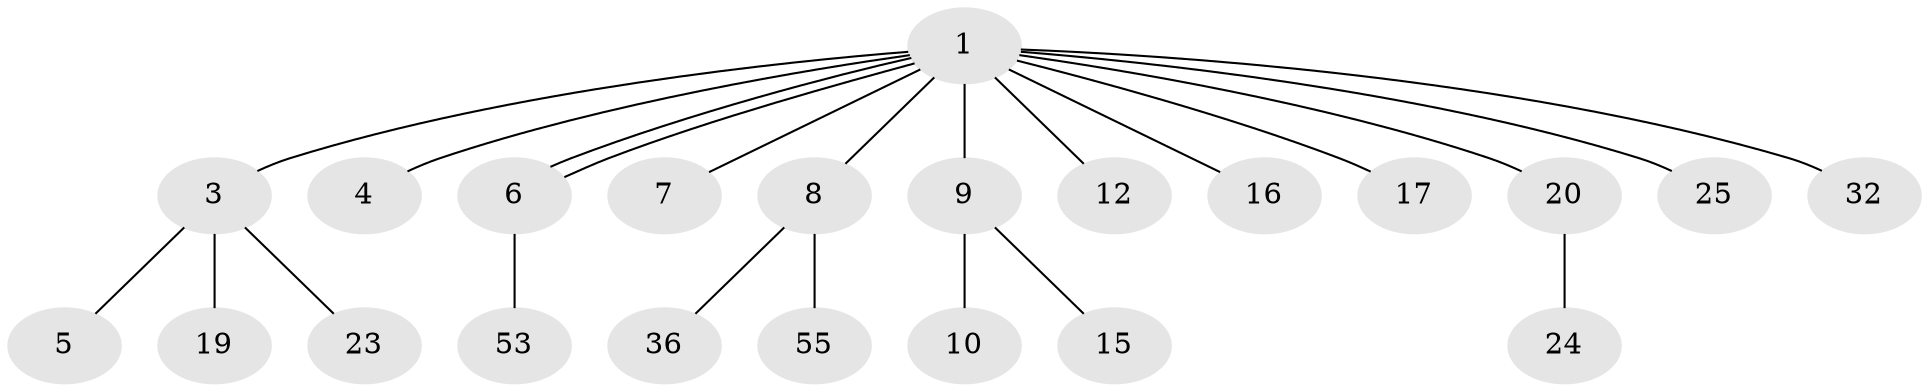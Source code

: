 // original degree distribution, {14: 0.017543859649122806, 1: 0.7017543859649122, 9: 0.017543859649122806, 12: 0.017543859649122806, 4: 0.05263157894736842, 6: 0.017543859649122806, 2: 0.15789473684210525, 3: 0.017543859649122806}
// Generated by graph-tools (version 1.1) at 2025/18/03/04/25 18:18:08]
// undirected, 22 vertices, 22 edges
graph export_dot {
graph [start="1"]
  node [color=gray90,style=filled];
  1 [super="+2"];
  3 [super="+27+46+38+57+30"];
  4;
  5;
  6 [super="+18+13+21+33+49+50+54+56+43+47"];
  7;
  8 [super="+34"];
  9 [super="+39+40+14"];
  10 [super="+11+42+44"];
  12;
  15 [super="+26"];
  16 [super="+37"];
  17 [super="+52"];
  19;
  20 [super="+22"];
  23 [super="+31"];
  24;
  25;
  32;
  36;
  53;
  55;
  1 -- 3;
  1 -- 4;
  1 -- 6;
  1 -- 6;
  1 -- 7;
  1 -- 8;
  1 -- 9;
  1 -- 12;
  1 -- 16;
  1 -- 17;
  1 -- 20;
  1 -- 25;
  1 -- 32;
  3 -- 5;
  3 -- 19;
  3 -- 23;
  6 -- 53;
  8 -- 36;
  8 -- 55;
  9 -- 10;
  9 -- 15;
  20 -- 24;
}
